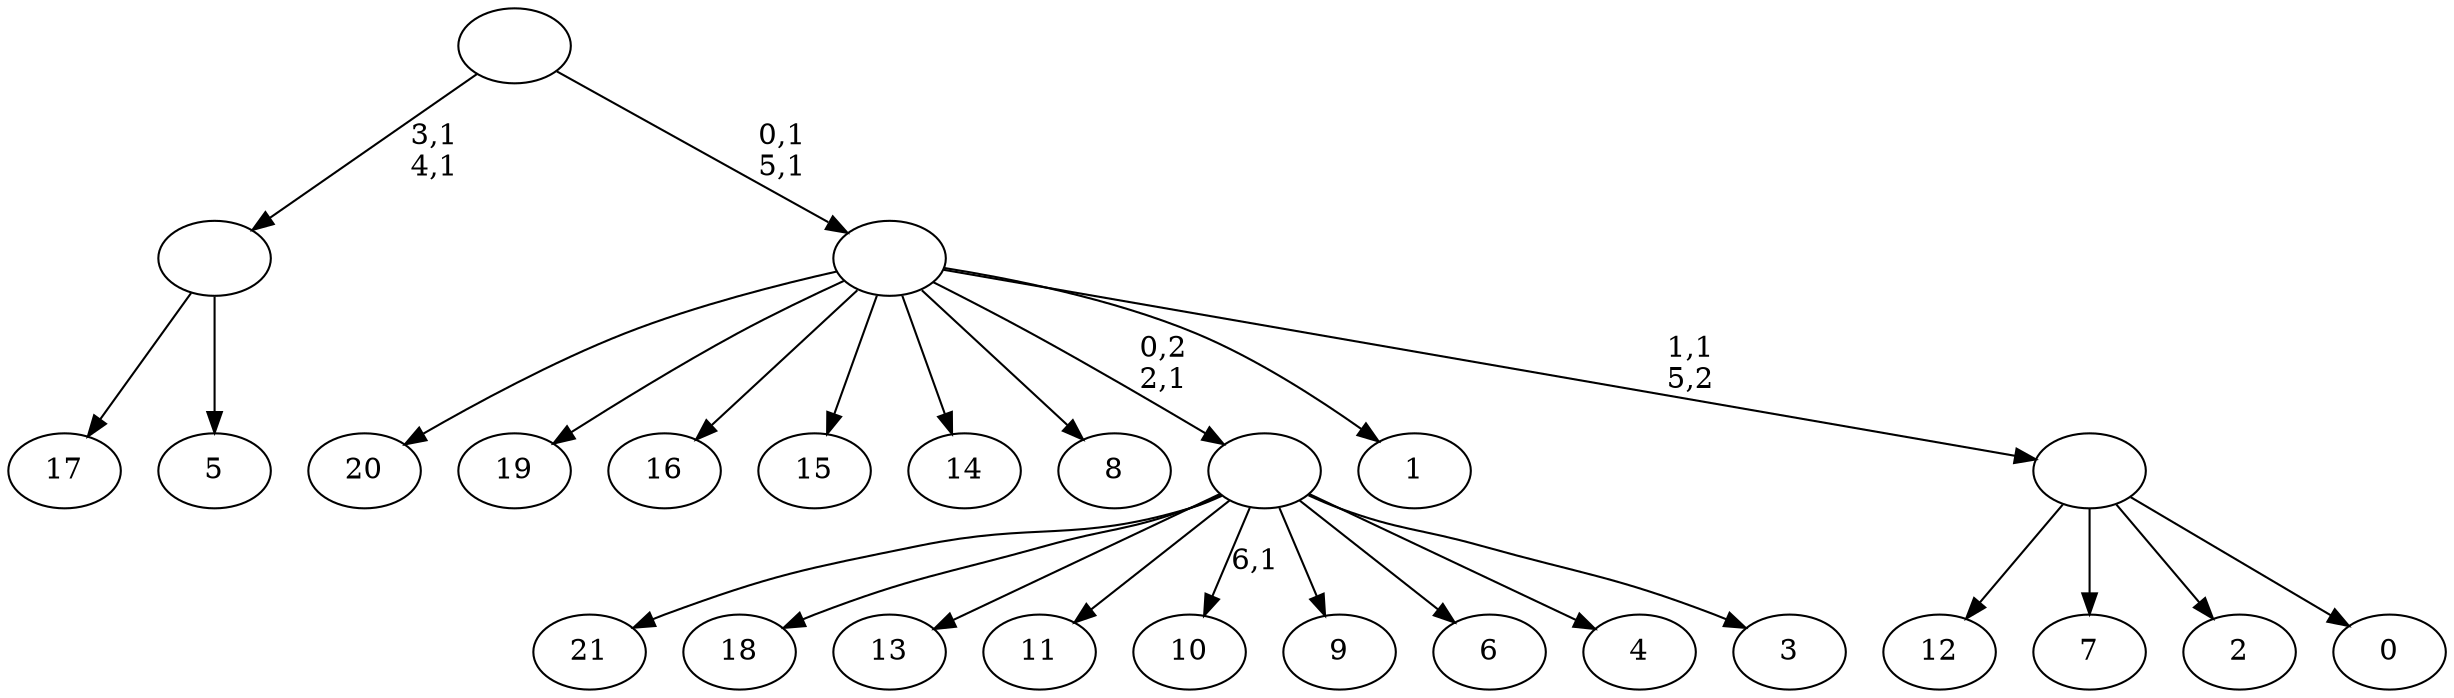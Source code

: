 digraph T {
	29 [label="21"]
	28 [label="20"]
	27 [label="19"]
	26 [label="18"]
	25 [label="17"]
	24 [label="16"]
	23 [label="15"]
	22 [label="14"]
	21 [label="13"]
	20 [label="12"]
	19 [label="11"]
	18 [label="10"]
	16 [label="9"]
	15 [label="8"]
	14 [label="7"]
	13 [label="6"]
	12 [label="5"]
	11 [label=""]
	9 [label="4"]
	8 [label="3"]
	7 [label=""]
	6 [label="2"]
	5 [label="1"]
	4 [label="0"]
	3 [label=""]
	2 [label=""]
	0 [label=""]
	11 -> 25 [label=""]
	11 -> 12 [label=""]
	7 -> 18 [label="6,1"]
	7 -> 29 [label=""]
	7 -> 26 [label=""]
	7 -> 21 [label=""]
	7 -> 19 [label=""]
	7 -> 16 [label=""]
	7 -> 13 [label=""]
	7 -> 9 [label=""]
	7 -> 8 [label=""]
	3 -> 20 [label=""]
	3 -> 14 [label=""]
	3 -> 6 [label=""]
	3 -> 4 [label=""]
	2 -> 28 [label=""]
	2 -> 27 [label=""]
	2 -> 24 [label=""]
	2 -> 23 [label=""]
	2 -> 22 [label=""]
	2 -> 15 [label=""]
	2 -> 7 [label="0,2\n2,1"]
	2 -> 5 [label=""]
	2 -> 3 [label="1,1\n5,2"]
	0 -> 2 [label="0,1\n5,1"]
	0 -> 11 [label="3,1\n4,1"]
}
